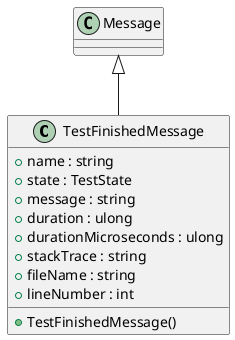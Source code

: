@startuml
class TestFinishedMessage {
    + name : string
    + state : TestState
    + message : string
    + duration : ulong
    + durationMicroseconds : ulong
    + stackTrace : string
    + fileName : string
    + lineNumber : int
    + TestFinishedMessage()
}
Message <|-- TestFinishedMessage
@enduml
